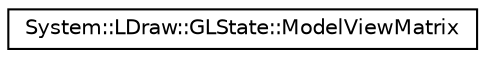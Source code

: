 digraph G
{
  edge [fontname="Helvetica",fontsize="10",labelfontname="Helvetica",labelfontsize="10"];
  node [fontname="Helvetica",fontsize="10",shape=record];
  rankdir="LR";
  Node1 [label="System::LDraw::GLState::ModelViewMatrix",height=0.2,width=0.4,color="black", fillcolor="white", style="filled",URL="$class_system_1_1_l_draw_1_1_g_l_state_1_1_model_view_matrix.html"];
}
